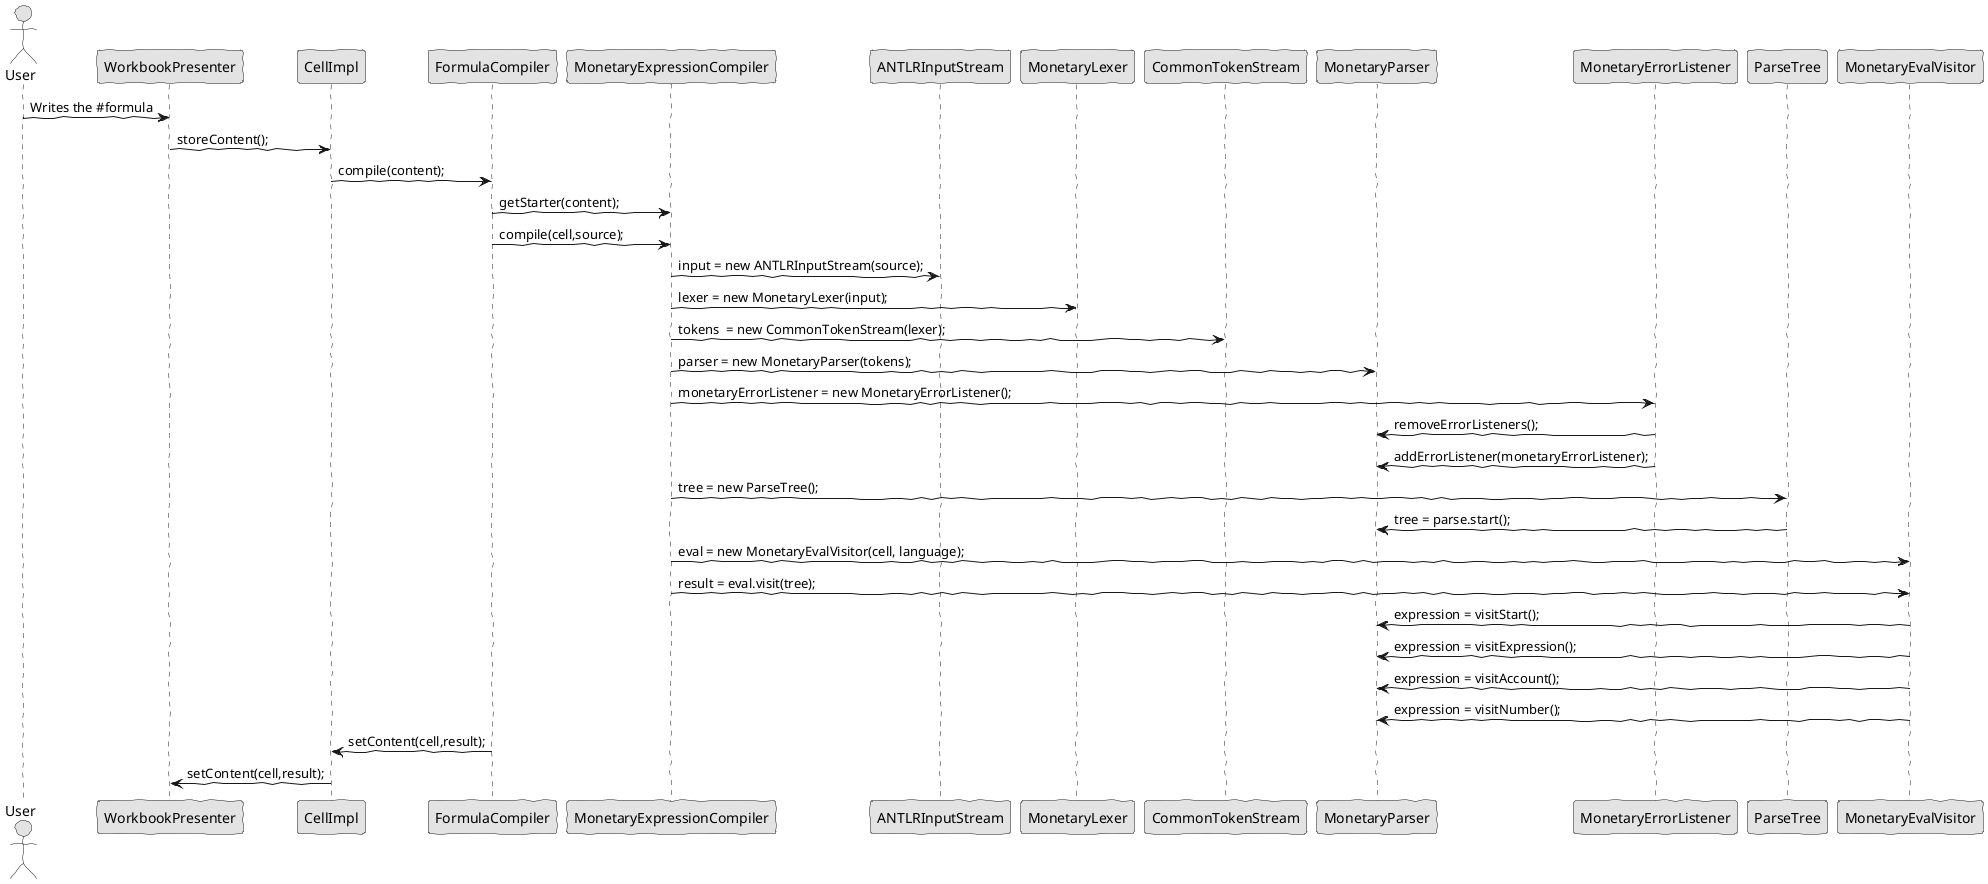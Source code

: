 @startuml Pedro
skinparam handwritten true
skinparam monochrome true
skinparam packageStyle rect
skinparam defaultFontName FG Virgil
skinparam shadowing false

actor User

User->WorkbookPresenter : Writes the #formula
WorkbookPresenter->CellImpl: storeContent();
CellImpl->FormulaCompiler: compile(content);
FormulaCompiler->MonetaryExpressionCompiler: getStarter(content);
FormulaCompiler->MonetaryExpressionCompiler: compile(cell,source);
MonetaryExpressionCompiler->ANTLRInputStream: input = new ANTLRInputStream(source);
MonetaryExpressionCompiler->MonetaryLexer: lexer = new MonetaryLexer(input);
MonetaryExpressionCompiler->CommonTokenStream: tokens  = new CommonTokenStream(lexer);
MonetaryExpressionCompiler->MonetaryParser: parser = new MonetaryParser(tokens);
MonetaryExpressionCompiler->MonetaryErrorListener: monetaryErrorListener = new MonetaryErrorListener();
MonetaryErrorListener->MonetaryParser: removeErrorListeners(); 
MonetaryErrorListener->MonetaryParser: addErrorListener(monetaryErrorListener);  
MonetaryExpressionCompiler->ParseTree: tree = new ParseTree();
ParseTree->MonetaryParser: tree = parse.start();
MonetaryExpressionCompiler->MonetaryEvalVisitor: eval = new MonetaryEvalVisitor(cell, language);
MonetaryExpressionCompiler->MonetaryEvalVisitor: result = eval.visit(tree);
MonetaryEvalVisitor->MonetaryParser: expression = visitStart();
MonetaryEvalVisitor->MonetaryParser: expression = visitExpression();
MonetaryEvalVisitor->MonetaryParser: expression = visitAccount();
MonetaryEvalVisitor->MonetaryParser: expression = visitNumber();
FormulaCompiler->CellImpl: setContent(cell,result);
CellImpl->WorkbookPresenter: setContent(cell,result);

@enduml